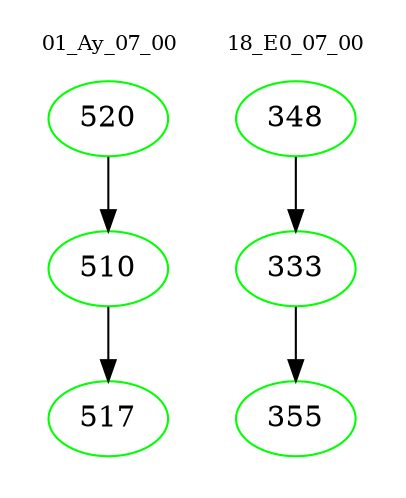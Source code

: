 digraph{
subgraph cluster_0 {
color = white
label = "01_Ay_07_00";
fontsize=10;
T0_520 [label="520", color="green"]
T0_520 -> T0_510 [color="black"]
T0_510 [label="510", color="green"]
T0_510 -> T0_517 [color="black"]
T0_517 [label="517", color="green"]
}
subgraph cluster_1 {
color = white
label = "18_E0_07_00";
fontsize=10;
T1_348 [label="348", color="green"]
T1_348 -> T1_333 [color="black"]
T1_333 [label="333", color="green"]
T1_333 -> T1_355 [color="black"]
T1_355 [label="355", color="green"]
}
}

